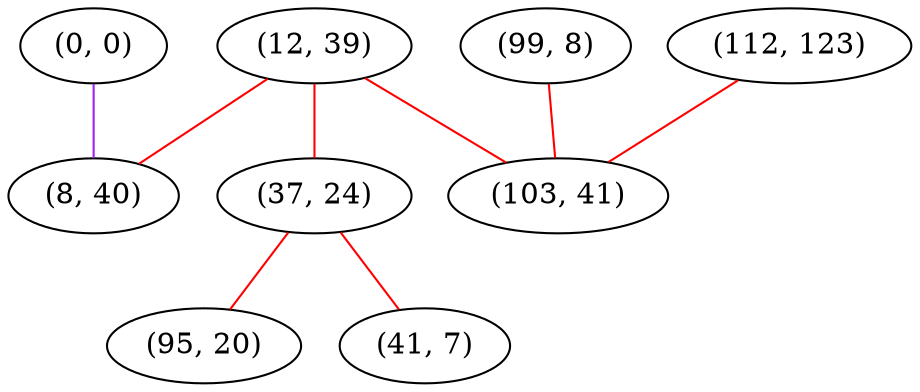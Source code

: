 graph "" {
"(0, 0)";
"(12, 39)";
"(37, 24)";
"(99, 8)";
"(112, 123)";
"(8, 40)";
"(95, 20)";
"(41, 7)";
"(103, 41)";
"(0, 0)" -- "(8, 40)"  [color=purple, key=0, weight=4];
"(12, 39)" -- "(8, 40)"  [color=red, key=0, weight=1];
"(12, 39)" -- "(37, 24)"  [color=red, key=0, weight=1];
"(12, 39)" -- "(103, 41)"  [color=red, key=0, weight=1];
"(37, 24)" -- "(95, 20)"  [color=red, key=0, weight=1];
"(37, 24)" -- "(41, 7)"  [color=red, key=0, weight=1];
"(99, 8)" -- "(103, 41)"  [color=red, key=0, weight=1];
"(112, 123)" -- "(103, 41)"  [color=red, key=0, weight=1];
}
